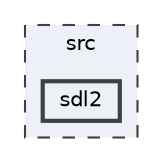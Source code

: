 digraph "src/sdl2"
{
 // LATEX_PDF_SIZE
  bgcolor="transparent";
  edge [fontname=Helvetica,fontsize=10,labelfontname=Helvetica,labelfontsize=10];
  node [fontname=Helvetica,fontsize=10,shape=box,height=0.2,width=0.4];
  compound=true
  subgraph clusterdir_68267d1309a1af8e8297ef4c3efbcdba {
    graph [ bgcolor="#edf0f7", pencolor="grey25", label="src", fontname=Helvetica,fontsize=10 style="filled,dashed", URL="dir_68267d1309a1af8e8297ef4c3efbcdba.html",tooltip=""]
  dir_8d1e9cce9dcfda87c581b5abec6517a4 [label="sdl2", fillcolor="#edf0f7", color="grey25", style="filled,bold", URL="dir_8d1e9cce9dcfda87c581b5abec6517a4.html",tooltip=""];
  }
}
